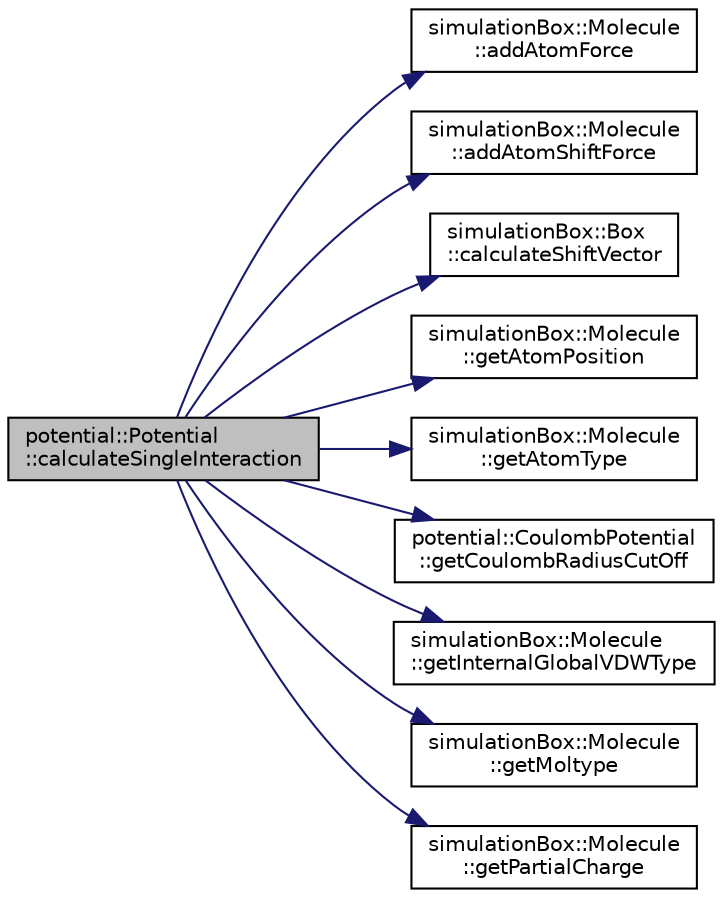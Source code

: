 digraph "potential::Potential::calculateSingleInteraction"
{
 // LATEX_PDF_SIZE
  edge [fontname="Helvetica",fontsize="10",labelfontname="Helvetica",labelfontsize="10"];
  node [fontname="Helvetica",fontsize="10",shape=record];
  rankdir="LR";
  Node1 [label="potential::Potential\l::calculateSingleInteraction",height=0.2,width=0.4,color="black", fillcolor="grey75", style="filled", fontcolor="black",tooltip="inner part of the double loop to calculate non-bonded inter molecular interactions"];
  Node1 -> Node2 [color="midnightblue",fontsize="10",style="solid",fontname="Helvetica"];
  Node2 [label="simulationBox::Molecule\l::addAtomForce",height=0.2,width=0.4,color="black", fillcolor="white", style="filled",URL="$classsimulationBox_1_1Molecule.html#a1192de62a747adfb2e9915882751825d",tooltip=" "];
  Node1 -> Node3 [color="midnightblue",fontsize="10",style="solid",fontname="Helvetica"];
  Node3 [label="simulationBox::Molecule\l::addAtomShiftForce",height=0.2,width=0.4,color="black", fillcolor="white", style="filled",URL="$classsimulationBox_1_1Molecule.html#a3a369c6d1ee2af1d219a4903c3f61fea",tooltip=" "];
  Node1 -> Node4 [color="midnightblue",fontsize="10",style="solid",fontname="Helvetica"];
  Node4 [label="simulationBox::Box\l::calculateShiftVector",height=0.2,width=0.4,color="black", fillcolor="white", style="filled",URL="$classsimulationBox_1_1Box.html#a7f8b811fddde7da917bae15fb10a0e14",tooltip=" "];
  Node1 -> Node5 [color="midnightblue",fontsize="10",style="solid",fontname="Helvetica"];
  Node5 [label="simulationBox::Molecule\l::getAtomPosition",height=0.2,width=0.4,color="black", fillcolor="white", style="filled",URL="$classsimulationBox_1_1Molecule.html#a2bdbd4b993cb31eb234687de661ec717",tooltip=" "];
  Node1 -> Node6 [color="midnightblue",fontsize="10",style="solid",fontname="Helvetica"];
  Node6 [label="simulationBox::Molecule\l::getAtomType",height=0.2,width=0.4,color="black", fillcolor="white", style="filled",URL="$classsimulationBox_1_1Molecule.html#aefa011f831a35bdeb581e484807294d3",tooltip=" "];
  Node1 -> Node7 [color="midnightblue",fontsize="10",style="solid",fontname="Helvetica"];
  Node7 [label="potential::CoulombPotential\l::getCoulombRadiusCutOff",height=0.2,width=0.4,color="black", fillcolor="white", style="filled",URL="$classpotential_1_1CoulombPotential.html#abfb74ea21779c52b66e4ee994e3f0759",tooltip=" "];
  Node1 -> Node8 [color="midnightblue",fontsize="10",style="solid",fontname="Helvetica"];
  Node8 [label="simulationBox::Molecule\l::getInternalGlobalVDWType",height=0.2,width=0.4,color="black", fillcolor="white", style="filled",URL="$classsimulationBox_1_1Molecule.html#ad3546957f54088dca281a360c8c3dff0",tooltip=" "];
  Node1 -> Node9 [color="midnightblue",fontsize="10",style="solid",fontname="Helvetica"];
  Node9 [label="simulationBox::Molecule\l::getMoltype",height=0.2,width=0.4,color="black", fillcolor="white", style="filled",URL="$classsimulationBox_1_1Molecule.html#a915814a9e597270838b3a97442351ad6",tooltip=" "];
  Node1 -> Node10 [color="midnightblue",fontsize="10",style="solid",fontname="Helvetica"];
  Node10 [label="simulationBox::Molecule\l::getPartialCharge",height=0.2,width=0.4,color="black", fillcolor="white", style="filled",URL="$classsimulationBox_1_1Molecule.html#ad3598918252f3cbb0c7f6113e2804751",tooltip=" "];
}
